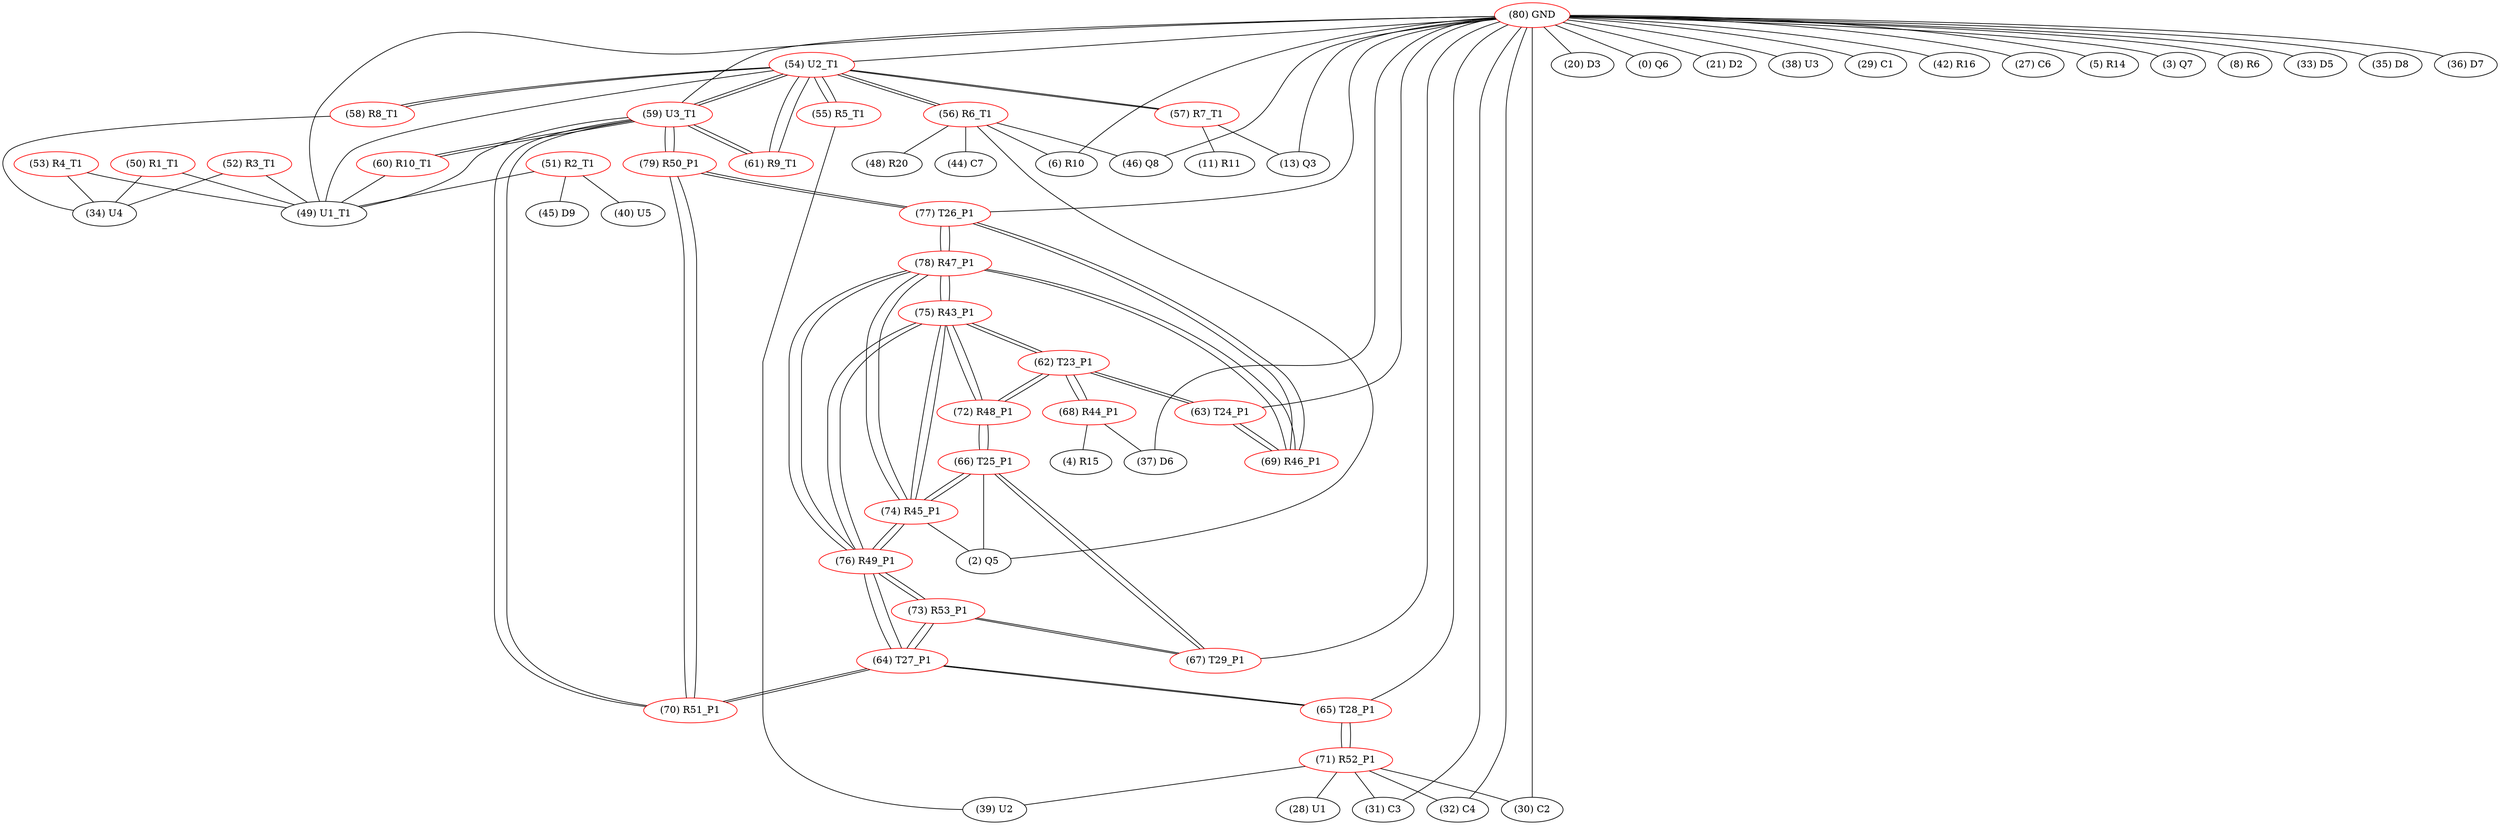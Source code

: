 graph {
	50 [label="(50) R1_T1" color=red]
	34 [label="(34) U4"]
	49 [label="(49) U1_T1"]
	51 [label="(51) R2_T1" color=red]
	45 [label="(45) D9"]
	40 [label="(40) U5"]
	49 [label="(49) U1_T1"]
	52 [label="(52) R3_T1" color=red]
	34 [label="(34) U4"]
	49 [label="(49) U1_T1"]
	53 [label="(53) R4_T1" color=red]
	34 [label="(34) U4"]
	49 [label="(49) U1_T1"]
	54 [label="(54) U2_T1" color=red]
	57 [label="(57) R7_T1"]
	58 [label="(58) R8_T1"]
	55 [label="(55) R5_T1"]
	56 [label="(56) R6_T1"]
	59 [label="(59) U3_T1"]
	49 [label="(49) U1_T1"]
	61 [label="(61) R9_T1"]
	55 [label="(55) R5_T1" color=red]
	39 [label="(39) U2"]
	54 [label="(54) U2_T1"]
	56 [label="(56) R6_T1" color=red]
	6 [label="(6) R10"]
	2 [label="(2) Q5"]
	48 [label="(48) R20"]
	44 [label="(44) C7"]
	46 [label="(46) Q8"]
	54 [label="(54) U2_T1"]
	57 [label="(57) R7_T1" color=red]
	11 [label="(11) R11"]
	13 [label="(13) Q3"]
	54 [label="(54) U2_T1"]
	58 [label="(58) R8_T1" color=red]
	34 [label="(34) U4"]
	54 [label="(54) U2_T1"]
	59 [label="(59) U3_T1" color=red]
	54 [label="(54) U2_T1"]
	49 [label="(49) U1_T1"]
	61 [label="(61) R9_T1"]
	60 [label="(60) R10_T1"]
	70 [label="(70) R51_P1"]
	79 [label="(79) R50_P1"]
	60 [label="(60) R10_T1" color=red]
	59 [label="(59) U3_T1"]
	49 [label="(49) U1_T1"]
	61 [label="(61) R9_T1" color=red]
	54 [label="(54) U2_T1"]
	59 [label="(59) U3_T1"]
	62 [label="(62) T23_P1" color=red]
	72 [label="(72) R48_P1"]
	75 [label="(75) R43_P1"]
	63 [label="(63) T24_P1"]
	68 [label="(68) R44_P1"]
	63 [label="(63) T24_P1" color=red]
	69 [label="(69) R46_P1"]
	62 [label="(62) T23_P1"]
	64 [label="(64) T27_P1" color=red]
	70 [label="(70) R51_P1"]
	65 [label="(65) T28_P1"]
	73 [label="(73) R53_P1"]
	76 [label="(76) R49_P1"]
	65 [label="(65) T28_P1" color=red]
	71 [label="(71) R52_P1"]
	64 [label="(64) T27_P1"]
	66 [label="(66) T25_P1" color=red]
	67 [label="(67) T29_P1"]
	72 [label="(72) R48_P1"]
	74 [label="(74) R45_P1"]
	2 [label="(2) Q5"]
	67 [label="(67) T29_P1" color=red]
	66 [label="(66) T25_P1"]
	73 [label="(73) R53_P1"]
	68 [label="(68) R44_P1" color=red]
	4 [label="(4) R15"]
	37 [label="(37) D6"]
	62 [label="(62) T23_P1"]
	69 [label="(69) R46_P1" color=red]
	77 [label="(77) T26_P1"]
	78 [label="(78) R47_P1"]
	63 [label="(63) T24_P1"]
	70 [label="(70) R51_P1" color=red]
	64 [label="(64) T27_P1"]
	79 [label="(79) R50_P1"]
	59 [label="(59) U3_T1"]
	71 [label="(71) R52_P1" color=red]
	39 [label="(39) U2"]
	28 [label="(28) U1"]
	31 [label="(31) C3"]
	32 [label="(32) C4"]
	30 [label="(30) C2"]
	65 [label="(65) T28_P1"]
	72 [label="(72) R48_P1" color=red]
	66 [label="(66) T25_P1"]
	62 [label="(62) T23_P1"]
	75 [label="(75) R43_P1"]
	73 [label="(73) R53_P1" color=red]
	67 [label="(67) T29_P1"]
	64 [label="(64) T27_P1"]
	76 [label="(76) R49_P1"]
	74 [label="(74) R45_P1" color=red]
	78 [label="(78) R47_P1"]
	75 [label="(75) R43_P1"]
	76 [label="(76) R49_P1"]
	66 [label="(66) T25_P1"]
	2 [label="(2) Q5"]
	75 [label="(75) R43_P1" color=red]
	72 [label="(72) R48_P1"]
	62 [label="(62) T23_P1"]
	78 [label="(78) R47_P1"]
	74 [label="(74) R45_P1"]
	76 [label="(76) R49_P1"]
	76 [label="(76) R49_P1" color=red]
	78 [label="(78) R47_P1"]
	74 [label="(74) R45_P1"]
	75 [label="(75) R43_P1"]
	64 [label="(64) T27_P1"]
	73 [label="(73) R53_P1"]
	77 [label="(77) T26_P1" color=red]
	79 [label="(79) R50_P1"]
	69 [label="(69) R46_P1"]
	78 [label="(78) R47_P1"]
	78 [label="(78) R47_P1" color=red]
	74 [label="(74) R45_P1"]
	75 [label="(75) R43_P1"]
	76 [label="(76) R49_P1"]
	77 [label="(77) T26_P1"]
	69 [label="(69) R46_P1"]
	79 [label="(79) R50_P1" color=red]
	77 [label="(77) T26_P1"]
	70 [label="(70) R51_P1"]
	59 [label="(59) U3_T1"]
	80 [label="(80) GND" color=red]
	31 [label="(31) C3"]
	32 [label="(32) C4"]
	20 [label="(20) D3"]
	0 [label="(0) Q6"]
	21 [label="(21) D2"]
	30 [label="(30) C2"]
	38 [label="(38) U3"]
	29 [label="(29) C1"]
	42 [label="(42) R16"]
	27 [label="(27) C6"]
	6 [label="(6) R10"]
	5 [label="(5) R14"]
	3 [label="(3) Q7"]
	13 [label="(13) Q3"]
	8 [label="(8) R6"]
	33 [label="(33) D5"]
	35 [label="(35) D8"]
	46 [label="(46) Q8"]
	36 [label="(36) D7"]
	37 [label="(37) D6"]
	54 [label="(54) U2_T1"]
	59 [label="(59) U3_T1"]
	49 [label="(49) U1_T1"]
	77 [label="(77) T26_P1"]
	63 [label="(63) T24_P1"]
	67 [label="(67) T29_P1"]
	65 [label="(65) T28_P1"]
	50 -- 34
	50 -- 49
	51 -- 45
	51 -- 40
	51 -- 49
	52 -- 34
	52 -- 49
	53 -- 34
	53 -- 49
	54 -- 57
	54 -- 58
	54 -- 55
	54 -- 56
	54 -- 59
	54 -- 49
	54 -- 61
	55 -- 39
	55 -- 54
	56 -- 6
	56 -- 2
	56 -- 48
	56 -- 44
	56 -- 46
	56 -- 54
	57 -- 11
	57 -- 13
	57 -- 54
	58 -- 34
	58 -- 54
	59 -- 54
	59 -- 49
	59 -- 61
	59 -- 60
	59 -- 70
	59 -- 79
	60 -- 59
	60 -- 49
	61 -- 54
	61 -- 59
	62 -- 72
	62 -- 75
	62 -- 63
	62 -- 68
	63 -- 69
	63 -- 62
	64 -- 70
	64 -- 65
	64 -- 73
	64 -- 76
	65 -- 71
	65 -- 64
	66 -- 67
	66 -- 72
	66 -- 74
	66 -- 2
	67 -- 66
	67 -- 73
	68 -- 4
	68 -- 37
	68 -- 62
	69 -- 77
	69 -- 78
	69 -- 63
	70 -- 64
	70 -- 79
	70 -- 59
	71 -- 39
	71 -- 28
	71 -- 31
	71 -- 32
	71 -- 30
	71 -- 65
	72 -- 66
	72 -- 62
	72 -- 75
	73 -- 67
	73 -- 64
	73 -- 76
	74 -- 78
	74 -- 75
	74 -- 76
	74 -- 66
	74 -- 2
	75 -- 72
	75 -- 62
	75 -- 78
	75 -- 74
	75 -- 76
	76 -- 78
	76 -- 74
	76 -- 75
	76 -- 64
	76 -- 73
	77 -- 79
	77 -- 69
	77 -- 78
	78 -- 74
	78 -- 75
	78 -- 76
	78 -- 77
	78 -- 69
	79 -- 77
	79 -- 70
	79 -- 59
	80 -- 31
	80 -- 32
	80 -- 20
	80 -- 0
	80 -- 21
	80 -- 30
	80 -- 38
	80 -- 29
	80 -- 42
	80 -- 27
	80 -- 6
	80 -- 5
	80 -- 3
	80 -- 13
	80 -- 8
	80 -- 33
	80 -- 35
	80 -- 46
	80 -- 36
	80 -- 37
	80 -- 54
	80 -- 59
	80 -- 49
	80 -- 77
	80 -- 63
	80 -- 67
	80 -- 65
}